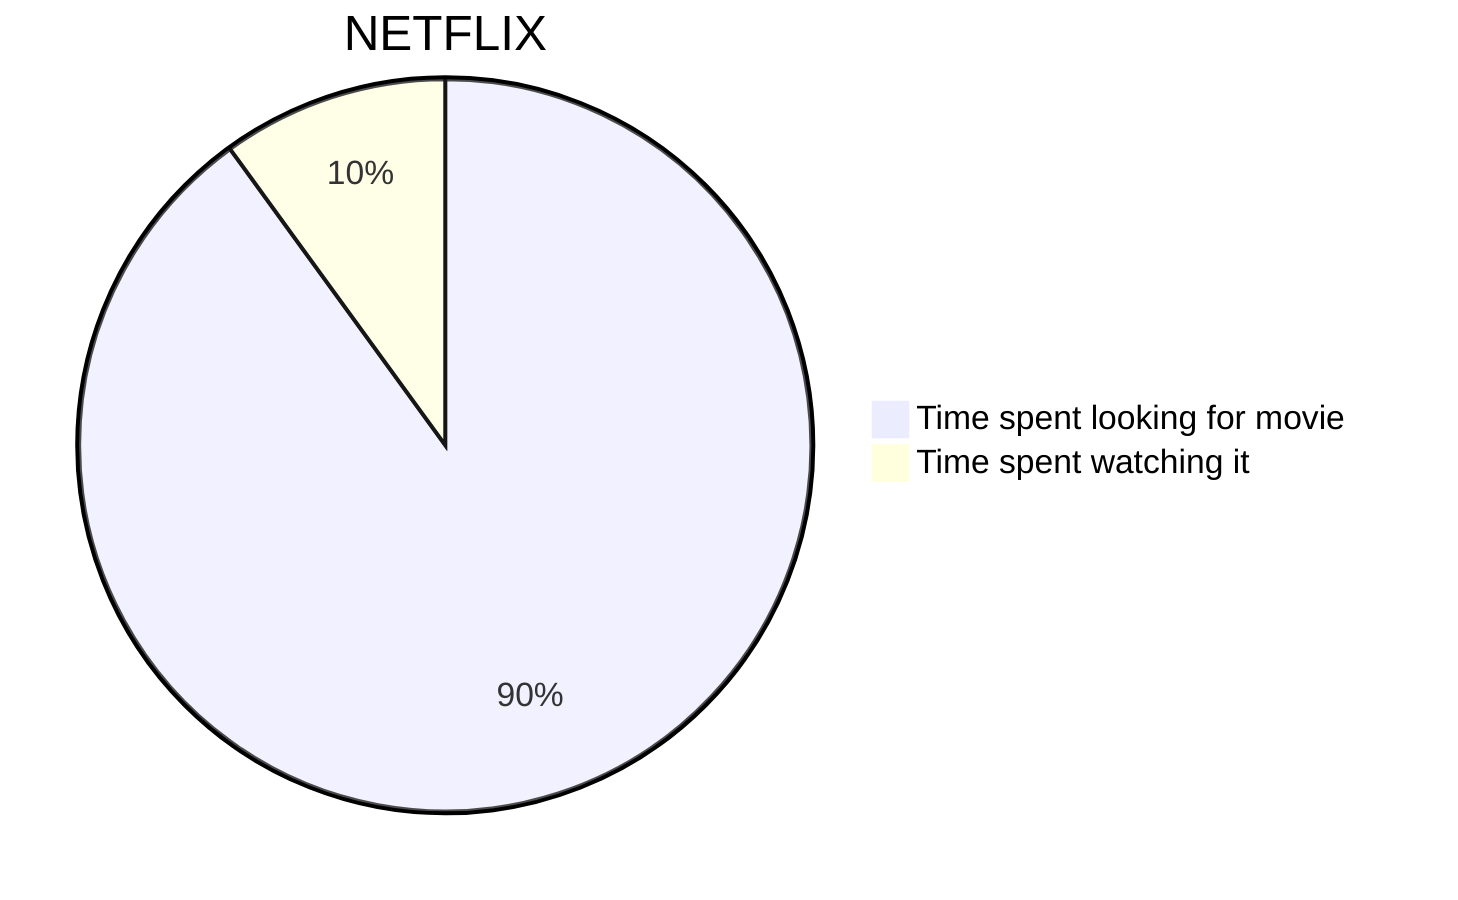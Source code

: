 pie title NETFLIX
         "Time spent looking for movie" : 90
         "Time spent watching it" : 10